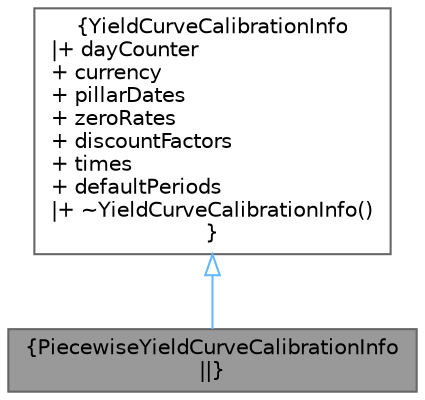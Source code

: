 digraph "PiecewiseYieldCurveCalibrationInfo"
{
 // INTERACTIVE_SVG=YES
 // LATEX_PDF_SIZE
  bgcolor="transparent";
  edge [fontname=Helvetica,fontsize=10,labelfontname=Helvetica,labelfontsize=10];
  node [fontname=Helvetica,fontsize=10,shape=box,height=0.2,width=0.4];
  Node1 [label="{PiecewiseYieldCurveCalibrationInfo\n||}",height=0.2,width=0.4,color="gray40", fillcolor="grey60", style="filled", fontcolor="black",tooltip=" "];
  Node2 -> Node1 [dir="back",color="steelblue1",style="solid",arrowtail="onormal"];
  Node2 [label="{YieldCurveCalibrationInfo\n|+ dayCounter\l+ currency\l+ pillarDates\l+ zeroRates\l+ discountFactors\l+ times\l+ defaultPeriods\l|+ ~YieldCurveCalibrationInfo()\l}",height=0.2,width=0.4,color="gray40", fillcolor="white", style="filled",URL="$structore_1_1data_1_1_yield_curve_calibration_info.html",tooltip=" "];
}
